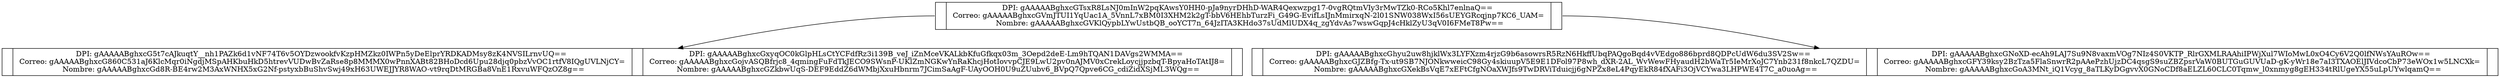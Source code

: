 digraph G{
node[shape=record]
node0xc000206480[label="<f0>|<f1>DPI: gAAAAABghxcGTsxR8LsNJ0mInW2pqKAwsY0HH0-pJa9nyrDHhD-WAR4Qexwzpg17-0vgRQtmVIy3rMwTZk0-RCo5Khl7enlnaQ== \n Correo: gAAAAABghxcGVmJTUI1YqUac1A_5VnnL7xBM0I3XHM2k2gT-bbV6HEhbTurzFi_G49G-EvifLsIJnMmirxqN-2l01SNW038WxI56sUEYGRcqjnp7KC6_UAM= \n Nombre: gAAAAABghxcGVKlQypbLYwUstbQB_ooYCT7n_64JzITA3KHdo37sUdMlUDX4q_zgYdvAs7wswGqpJ4cHklZyU3qV0I6FMeT8Pw== |<f2>"]
node0xc000206540[label="<f0>|<f1>DPI: gAAAAABghxcG5t7cAJkuqtY__nh1PAZk6d1vNF74T6v5OYDzwookfvKzpHMZkz0IWPn5yDeElprYRDKADMsy8zK4NVSILrnvUQ== \n Correo: gAAAAABghxcG860C531aJ6KlcMqr0iNgdjMSpAHKbuHkD5htrevVUDwBvZaRse8p8MMMX0wPnnXABt82BHoDcd6Upu28djq0pbzVvOC1rtfV8IQgUVLNjCY= \n Nombre: gAAAAABghxcGd8R-BE4rw2M3AxWNHX5xG2Nf-pstyxbBuShvSwj49xH63UWEJJYR8WAO-vt9rqDtMRGBa8VnE1RxvuWFQzOZ8g== |<f2>|<f3>DPI: gAAAAABghxcGxyqOC0kGlpHLsCtYCFdfRz3i139B_veJ_iZnMceVKALkbKfuGfkqx03m_3Oepd2deE-Lm9hTQAN1DAVgs2WMMA== \n Correo: gAAAAABghxcGojvASQBfrjc8_4qmingFuFdTkJECO9SWsnP-UKlZmNGKwYnRaKhcjHotIovvpCJE9LwU2pv0nAJMV0xCrekLoycjjpzbqT-BpyaHoTAtIJ8= \n Nombre: gAAAAABghxcGZkbwUqS-DEF9EddZ6dWMbjXxuHbnrm7JCimSaAgF-UAyOOH0U9uZUubv6_BVpQ7Qpve6CG_cdiZidXSjML3WQg== |<f4>"]
node0xc000206480:f0->node0xc000206540
node0xc0002064e0[label="<f0>|<f1>DPI: gAAAAABghxcGhyu2uw8hjklWx3LYFXzm4rjzG9b6asowrsR5RzN6HkffUbqPAQgoBqd4vVEdgo886bprd8QDPcUdW6du3SV2Sw== \n Correo: gAAAAABghxcGJZBfg-Tx-ut9SB7NJONkwweicC98Gy4skiuupV5E9E1DFol97P8wh_dXR-2AL_WvWewFHyaudH2bWaTr5IeMrXoJC7Ynb231f8nkcL7QZDU= \n Nombre: gAAAAABghxcGXekBsVqE7xEFtCfgNOaXWJfs9TwDRViTduicjj6gNPZx8eL4PqyEkR84fXAFi3OjVCYwa3LHPWE4T7C_a0uoAg== |<f2>|<f3>DPI: gAAAAABghxcGNoXD-ecAh9LAJ7Su9N8vaxmVOg7NIz4S0VKTP_RlrGXMLRAAhiIPWjXul7WIoMwL0xO4Cy6V2Q0lfNWsYAuROw== \n Correo: gAAAAABghxcGFY39ksy2BzTza5FlaSnwrR2pAAePzhUjzDC4qsgS9suZBZpsrVaW0BUTGuGUVUaD-gK-yWr18e7aI3TXAOElJIVdcoCbP73eWOx1w5LNCXk= \n Nombre: gAAAAABghxcGoA3MNt_iQ1Vcyg_8aTLKyDGgvvX0GNoCDf8aELZL60CLC0Tqmw_l0xnmyg8gEH334tRlUgeYX55uLpUYwlqamQ== |<f4>"]
node0xc000206480:f2->node0xc0002064e0
}